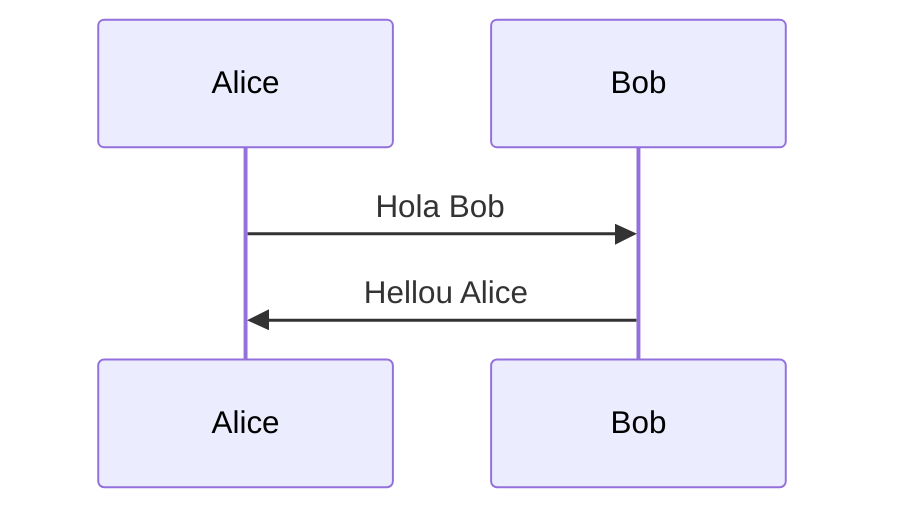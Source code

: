 sequenceDiagram
    participant Alice
    participant Bob
    Alice->>Bob: Hola Bob
    Bob->>Alice: Hellou Alice